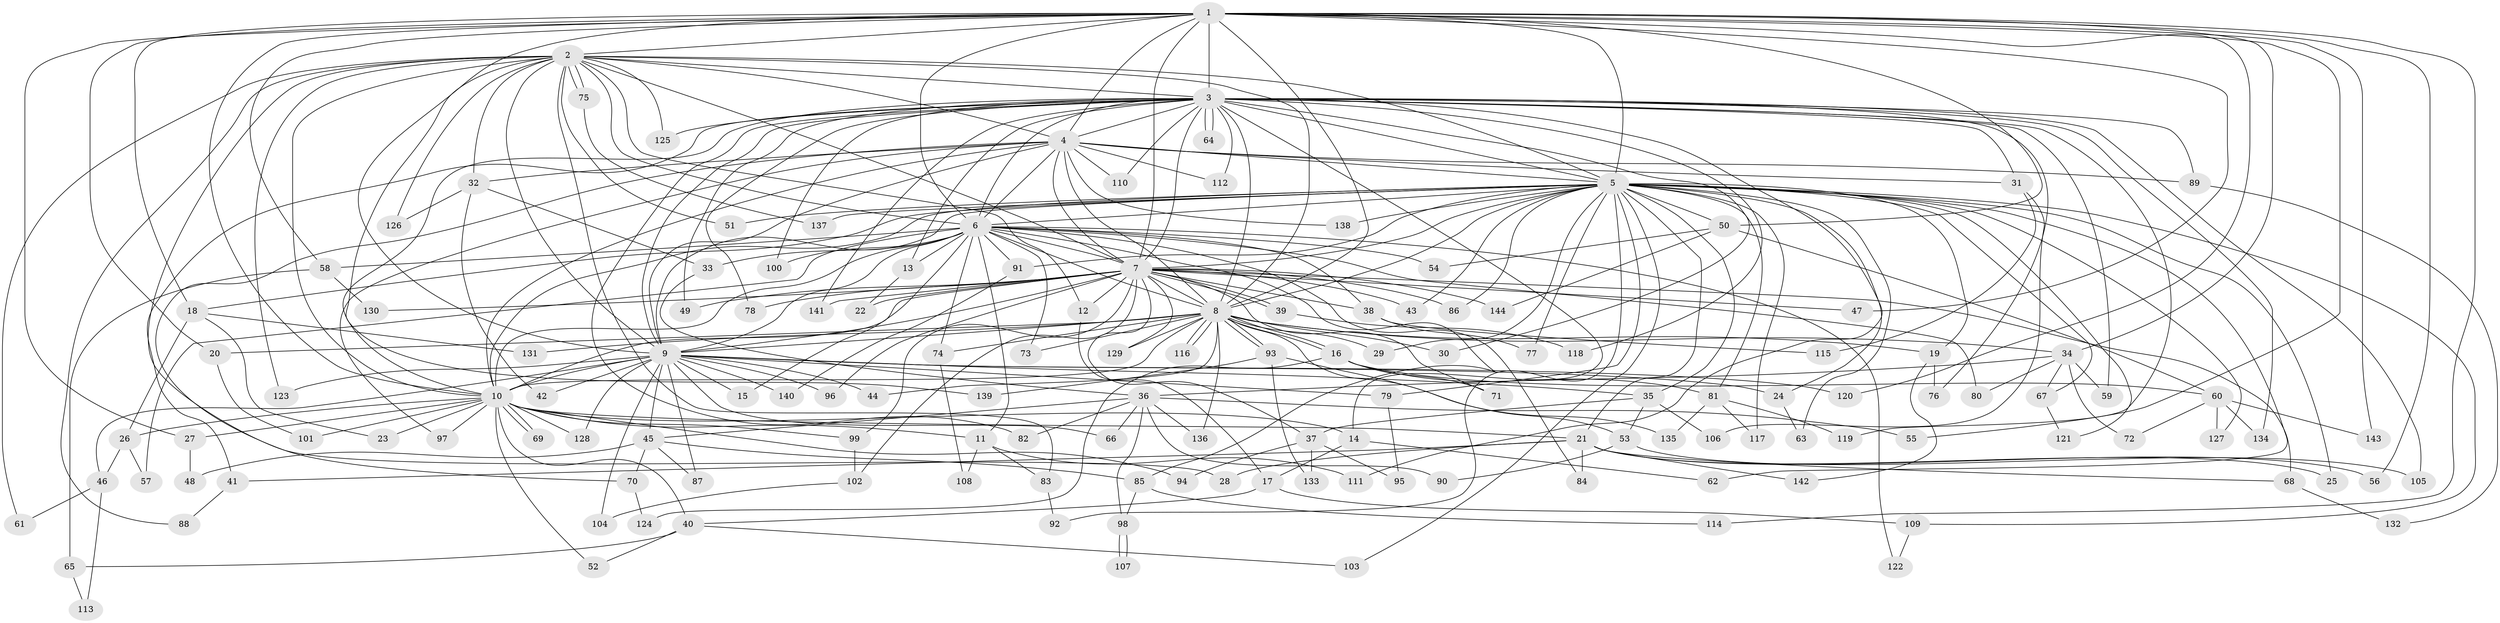 // coarse degree distribution, {35: 0.01, 34: 0.01, 21: 0.01, 2: 0.64, 4: 0.08, 5: 0.02, 3: 0.06, 1: 0.09, 7: 0.01, 6: 0.03, 10: 0.02, 22: 0.01, 30: 0.01}
// Generated by graph-tools (version 1.1) at 2025/49/03/04/25 21:49:17]
// undirected, 144 vertices, 313 edges
graph export_dot {
graph [start="1"]
  node [color=gray90,style=filled];
  1;
  2;
  3;
  4;
  5;
  6;
  7;
  8;
  9;
  10;
  11;
  12;
  13;
  14;
  15;
  16;
  17;
  18;
  19;
  20;
  21;
  22;
  23;
  24;
  25;
  26;
  27;
  28;
  29;
  30;
  31;
  32;
  33;
  34;
  35;
  36;
  37;
  38;
  39;
  40;
  41;
  42;
  43;
  44;
  45;
  46;
  47;
  48;
  49;
  50;
  51;
  52;
  53;
  54;
  55;
  56;
  57;
  58;
  59;
  60;
  61;
  62;
  63;
  64;
  65;
  66;
  67;
  68;
  69;
  70;
  71;
  72;
  73;
  74;
  75;
  76;
  77;
  78;
  79;
  80;
  81;
  82;
  83;
  84;
  85;
  86;
  87;
  88;
  89;
  90;
  91;
  92;
  93;
  94;
  95;
  96;
  97;
  98;
  99;
  100;
  101;
  102;
  103;
  104;
  105;
  106;
  107;
  108;
  109;
  110;
  111;
  112;
  113;
  114;
  115;
  116;
  117;
  118;
  119;
  120;
  121;
  122;
  123;
  124;
  125;
  126;
  127;
  128;
  129;
  130;
  131;
  132;
  133;
  134;
  135;
  136;
  137;
  138;
  139;
  140;
  141;
  142;
  143;
  144;
  1 -- 2;
  1 -- 3;
  1 -- 4;
  1 -- 5;
  1 -- 6;
  1 -- 7;
  1 -- 8;
  1 -- 9;
  1 -- 10;
  1 -- 18;
  1 -- 20;
  1 -- 27;
  1 -- 34;
  1 -- 47;
  1 -- 50;
  1 -- 55;
  1 -- 56;
  1 -- 58;
  1 -- 114;
  1 -- 120;
  1 -- 143;
  2 -- 3;
  2 -- 4;
  2 -- 5;
  2 -- 6;
  2 -- 7;
  2 -- 8;
  2 -- 9;
  2 -- 10;
  2 -- 12;
  2 -- 28;
  2 -- 32;
  2 -- 51;
  2 -- 61;
  2 -- 75;
  2 -- 75;
  2 -- 83;
  2 -- 88;
  2 -- 123;
  2 -- 125;
  2 -- 126;
  2 -- 139;
  3 -- 4;
  3 -- 5;
  3 -- 6;
  3 -- 7;
  3 -- 8;
  3 -- 9;
  3 -- 10;
  3 -- 13;
  3 -- 14;
  3 -- 30;
  3 -- 31;
  3 -- 41;
  3 -- 49;
  3 -- 59;
  3 -- 64;
  3 -- 64;
  3 -- 76;
  3 -- 78;
  3 -- 82;
  3 -- 89;
  3 -- 100;
  3 -- 105;
  3 -- 110;
  3 -- 111;
  3 -- 112;
  3 -- 118;
  3 -- 119;
  3 -- 125;
  3 -- 134;
  3 -- 141;
  4 -- 5;
  4 -- 6;
  4 -- 7;
  4 -- 8;
  4 -- 9;
  4 -- 10;
  4 -- 31;
  4 -- 32;
  4 -- 70;
  4 -- 89;
  4 -- 97;
  4 -- 110;
  4 -- 112;
  4 -- 138;
  5 -- 6;
  5 -- 7;
  5 -- 8;
  5 -- 9;
  5 -- 10;
  5 -- 18;
  5 -- 19;
  5 -- 21;
  5 -- 24;
  5 -- 25;
  5 -- 29;
  5 -- 35;
  5 -- 43;
  5 -- 50;
  5 -- 51;
  5 -- 62;
  5 -- 63;
  5 -- 67;
  5 -- 77;
  5 -- 79;
  5 -- 81;
  5 -- 86;
  5 -- 91;
  5 -- 92;
  5 -- 103;
  5 -- 109;
  5 -- 117;
  5 -- 121;
  5 -- 127;
  5 -- 137;
  5 -- 138;
  6 -- 7;
  6 -- 8;
  6 -- 9;
  6 -- 10;
  6 -- 11;
  6 -- 13;
  6 -- 15;
  6 -- 33;
  6 -- 38;
  6 -- 54;
  6 -- 57;
  6 -- 58;
  6 -- 73;
  6 -- 74;
  6 -- 80;
  6 -- 84;
  6 -- 85;
  6 -- 91;
  6 -- 100;
  6 -- 122;
  7 -- 8;
  7 -- 9;
  7 -- 10;
  7 -- 12;
  7 -- 22;
  7 -- 37;
  7 -- 38;
  7 -- 39;
  7 -- 39;
  7 -- 43;
  7 -- 47;
  7 -- 49;
  7 -- 68;
  7 -- 71;
  7 -- 78;
  7 -- 86;
  7 -- 96;
  7 -- 99;
  7 -- 102;
  7 -- 129;
  7 -- 130;
  7 -- 141;
  7 -- 144;
  8 -- 9;
  8 -- 10;
  8 -- 16;
  8 -- 16;
  8 -- 19;
  8 -- 20;
  8 -- 29;
  8 -- 30;
  8 -- 34;
  8 -- 44;
  8 -- 53;
  8 -- 73;
  8 -- 74;
  8 -- 93;
  8 -- 93;
  8 -- 116;
  8 -- 116;
  8 -- 129;
  8 -- 131;
  8 -- 136;
  9 -- 10;
  9 -- 15;
  9 -- 24;
  9 -- 35;
  9 -- 42;
  9 -- 44;
  9 -- 45;
  9 -- 46;
  9 -- 66;
  9 -- 79;
  9 -- 87;
  9 -- 96;
  9 -- 104;
  9 -- 120;
  9 -- 123;
  9 -- 128;
  9 -- 140;
  10 -- 11;
  10 -- 14;
  10 -- 21;
  10 -- 23;
  10 -- 26;
  10 -- 27;
  10 -- 40;
  10 -- 52;
  10 -- 69;
  10 -- 69;
  10 -- 94;
  10 -- 97;
  10 -- 99;
  10 -- 101;
  10 -- 128;
  11 -- 83;
  11 -- 108;
  11 -- 111;
  12 -- 17;
  13 -- 22;
  14 -- 17;
  14 -- 62;
  16 -- 60;
  16 -- 71;
  16 -- 81;
  16 -- 124;
  17 -- 40;
  17 -- 109;
  18 -- 23;
  18 -- 26;
  18 -- 131;
  19 -- 76;
  19 -- 142;
  20 -- 101;
  21 -- 25;
  21 -- 28;
  21 -- 41;
  21 -- 56;
  21 -- 68;
  21 -- 84;
  21 -- 142;
  24 -- 63;
  26 -- 46;
  26 -- 57;
  27 -- 48;
  31 -- 106;
  31 -- 115;
  32 -- 33;
  32 -- 42;
  32 -- 126;
  33 -- 36;
  34 -- 36;
  34 -- 59;
  34 -- 67;
  34 -- 72;
  34 -- 80;
  35 -- 37;
  35 -- 53;
  35 -- 106;
  36 -- 45;
  36 -- 55;
  36 -- 66;
  36 -- 82;
  36 -- 90;
  36 -- 98;
  36 -- 136;
  37 -- 94;
  37 -- 95;
  37 -- 133;
  38 -- 77;
  38 -- 115;
  39 -- 118;
  40 -- 52;
  40 -- 65;
  40 -- 103;
  41 -- 88;
  45 -- 48;
  45 -- 70;
  45 -- 85;
  45 -- 87;
  46 -- 61;
  46 -- 113;
  50 -- 54;
  50 -- 60;
  50 -- 144;
  53 -- 90;
  53 -- 105;
  58 -- 65;
  58 -- 130;
  60 -- 72;
  60 -- 127;
  60 -- 134;
  60 -- 143;
  65 -- 113;
  67 -- 121;
  68 -- 132;
  70 -- 124;
  74 -- 108;
  75 -- 137;
  79 -- 95;
  81 -- 117;
  81 -- 119;
  81 -- 135;
  83 -- 92;
  85 -- 98;
  85 -- 114;
  89 -- 132;
  91 -- 140;
  93 -- 133;
  93 -- 135;
  93 -- 139;
  98 -- 107;
  98 -- 107;
  99 -- 102;
  102 -- 104;
  109 -- 122;
}
